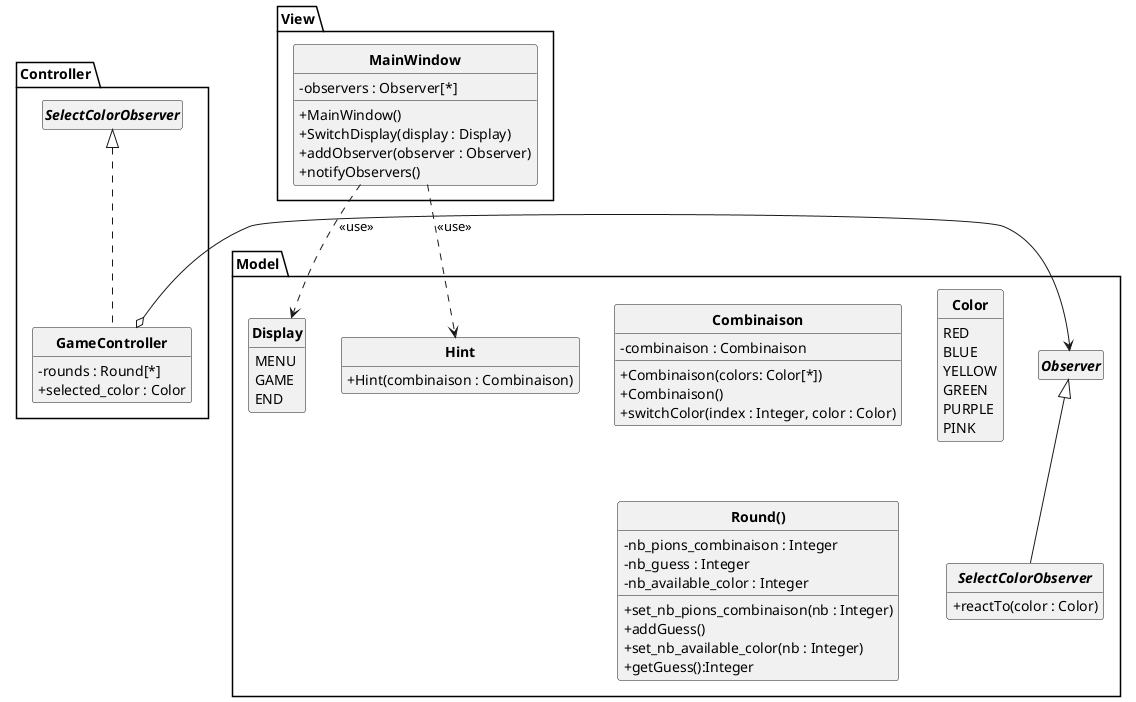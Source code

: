 @startuml
'https://plantuml.com/sequence-diagram
skinparam classAttributeIconSize 0
skinparam classFontStyle Bold
skinparam style strictuml
hide empty members

package Model{
    interface Observer{}
    interface SelectColorObserver implements Observer{
        + reactTo(color : Color)
    }




    class Combinaison {
        - combinaison : Combinaison
        + Combinaison(colors: Color[*])
        + Combinaison()
        + switchColor(index : Integer, color : Color)



    }
    enum Display{
        MENU
        GAME
        END
    }

    enum Color {
        RED
        BLUE
        YELLOW
        GREEN
        PURPLE
        PINK
    }

    class Hint {
        + Hint(combinaison : Combinaison)
    }

    class Round() {
        - nb_pions_combinaison : Integer
        - nb_guess : Integer
        - nb_available_color : Integer
        + set_nb_pions_combinaison(nb : Integer)
        + addGuess()
        + set_nb_available_color(nb : Integer)
        + getGuess():Integer
    }
}

package View {
    class MainWindow {
        - observers : Observer[*]
        + MainWindow()
        + SwitchDisplay(display : Display)
        + addObserver(observer : Observer)
        + notifyObservers()

    }
}


package Controller{
    class GameController implements SelectColorObserver {
        - rounds : Round[*]
        + selected_color : Color
    }


}
GameController o-> Observer

MainWindow ..> Hint: <<use>>
MainWindow ..> Display: <<use>>

@enduml